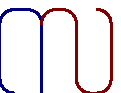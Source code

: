 beginfig(0);
width:=8;
rotation:=40;

pickup pencircle scaled 1;

z0 = (x1+5, 0);
z1 = (0, y0+5);
z2 = (x1, y1+20);
z3 = (x2+5, y2+5);
z4 = (x3 + 5, y3);
z5 = (x4 + 5, y4-5);
z6 = (x5, y0);

draw z0{left}..z1--z2{up}..z3--z4{right}..z5--z6 withcolor 0.5blue;
z7 = (x5, y5);
z8= (x7+5, y4);
z9= (x8+2.5, y8);
z10= (x9+5, y9-5);
z11= (x10, y0+5 );
z12 =(x11+5, y0);
z13=(x12+2.5, y12);
z14=(x13+5, y13+ 5);
z15=(x14, y14+ 20);
z16=(x15-5, y4);

draw z7{up}..z8--z9{right}..z10--z11{down}..z12--z13{right}..z14--z15{up}..z16 withcolor 0.5red;

endfig;
end